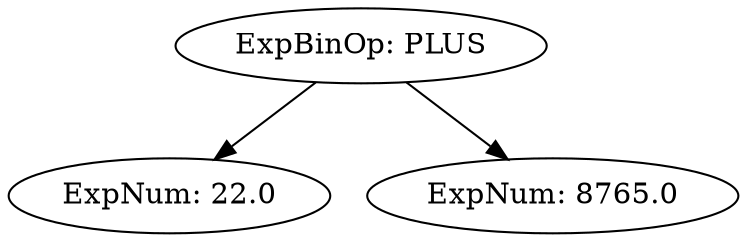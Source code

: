 digraph Tree {
  lbl0 [label="ExpBinOp: PLUS"];
  lbl1 [label="ExpNum: 22.0"];
  lbl2 [label="ExpNum: 8765.0"];
  lbl0 -> lbl1;
  lbl0 -> lbl2;
}
